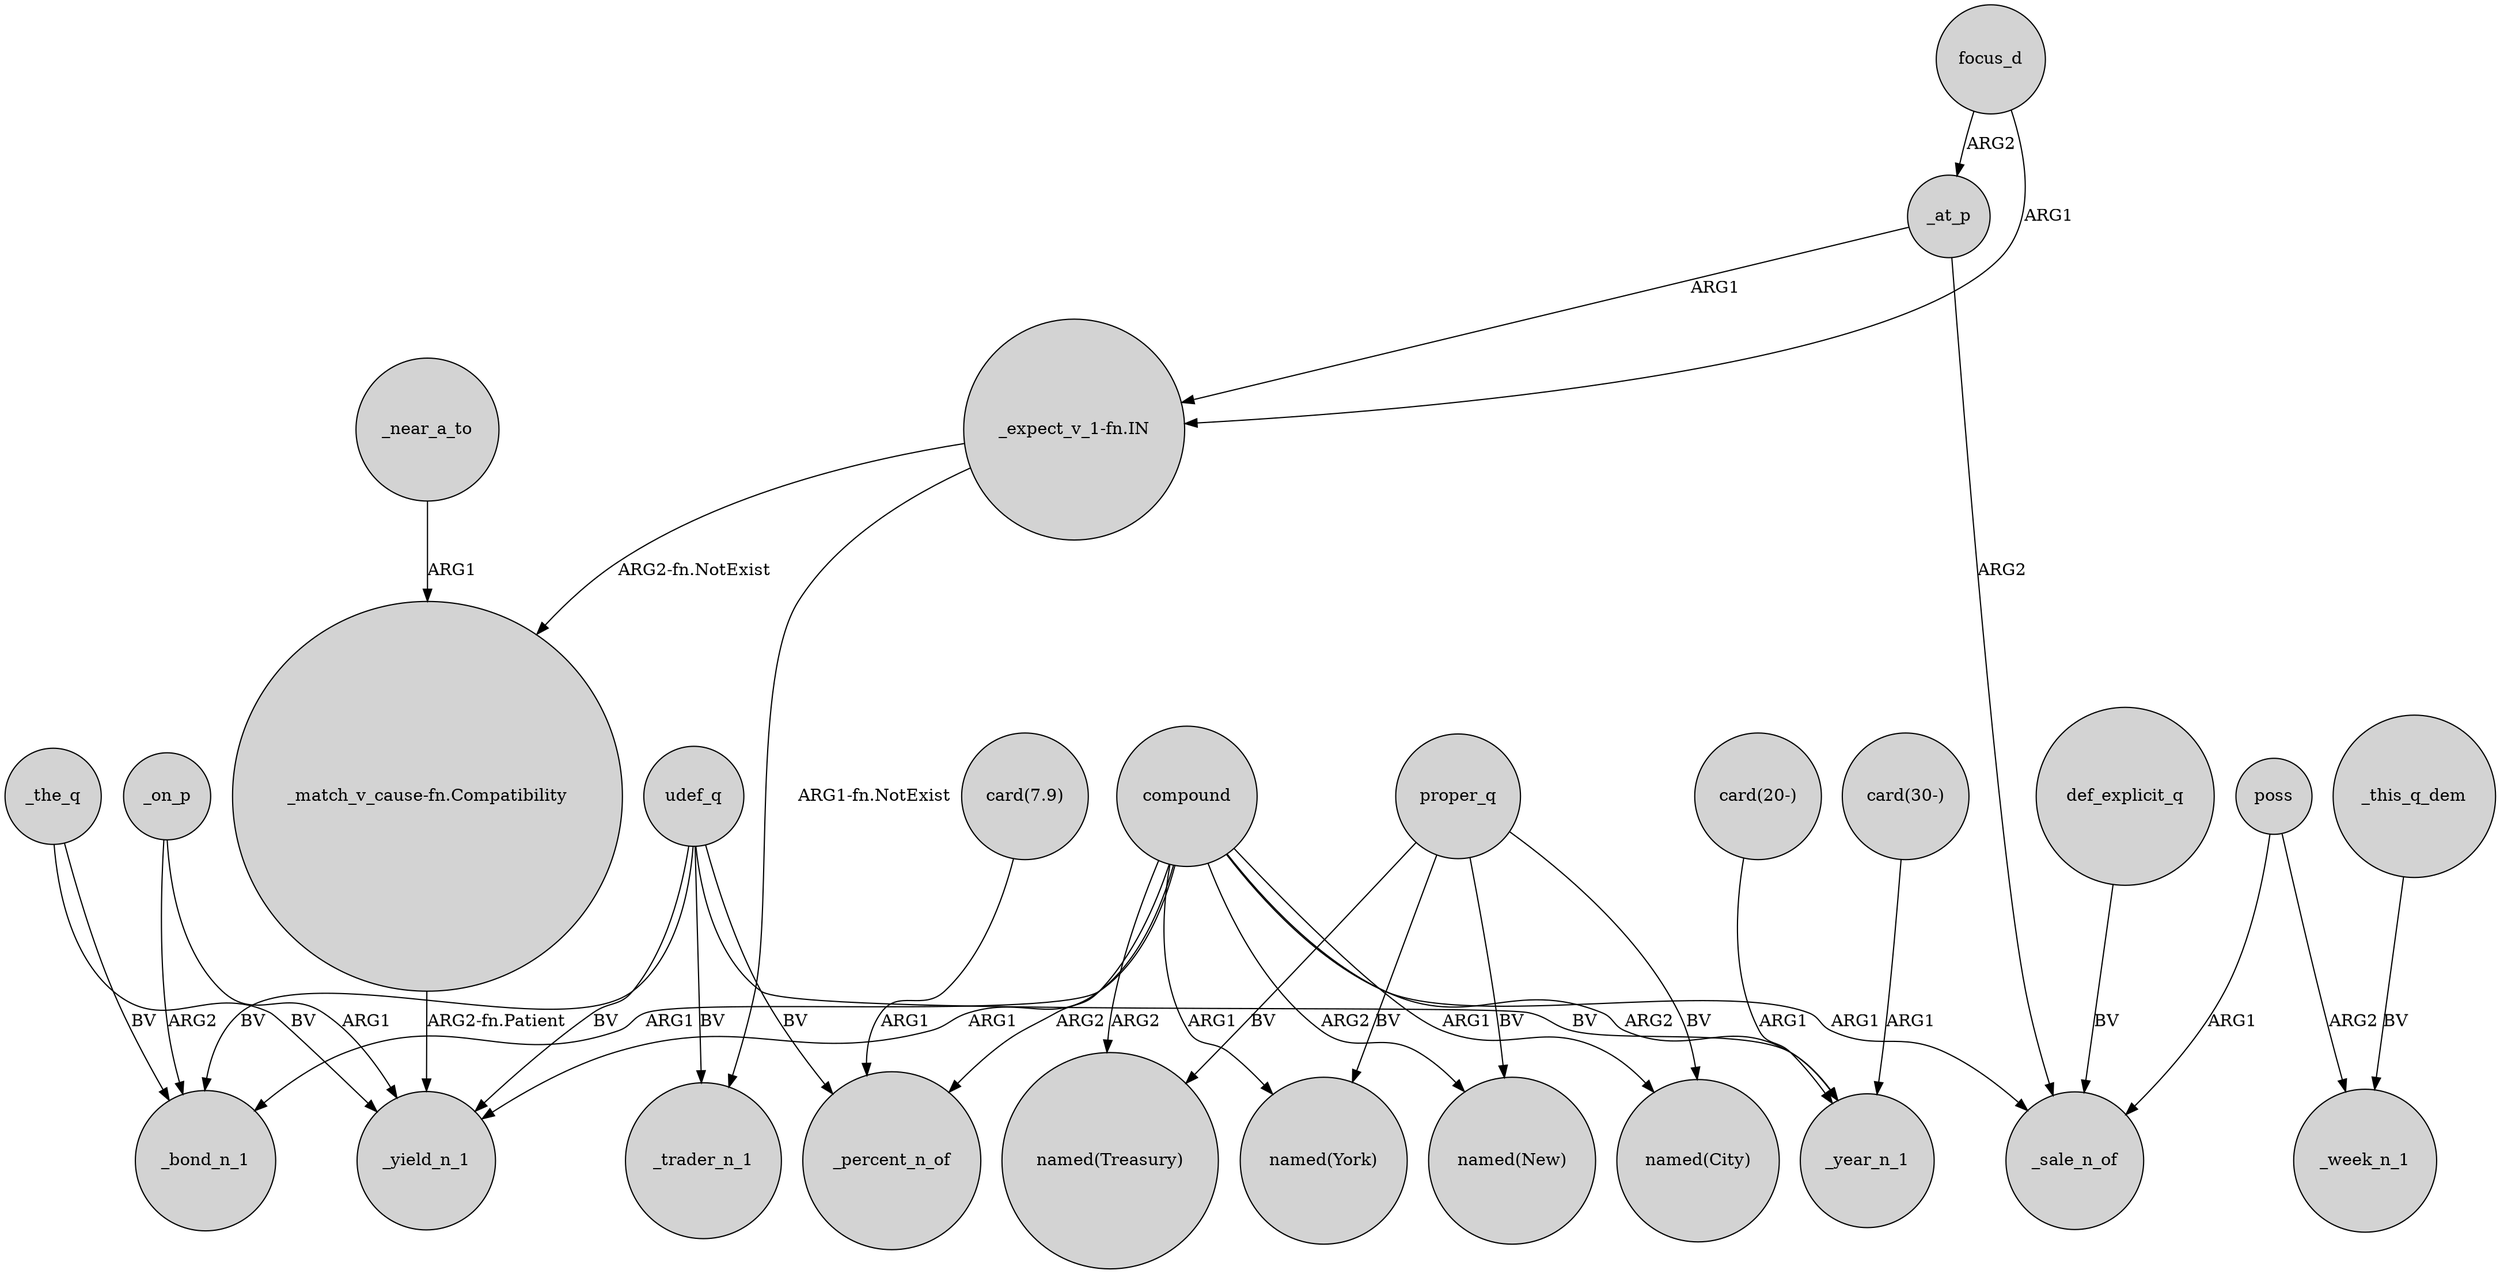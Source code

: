 digraph {
	node [shape=circle style=filled]
	_the_q -> _yield_n_1 [label=BV]
	compound -> "named(Treasury)" [label=ARG2]
	compound -> "named(New)" [label=ARG2]
	_at_p -> "_expect_v_1-fn.IN" [label=ARG1]
	udef_q -> _trader_n_1 [label=BV]
	proper_q -> "named(New)" [label=BV]
	"card(20-)" -> _year_n_1 [label=ARG1]
	compound -> _bond_n_1 [label=ARG1]
	compound -> _yield_n_1 [label=ARG1]
	"card(30-)" -> _year_n_1 [label=ARG1]
	focus_d -> _at_p [label=ARG2]
	def_explicit_q -> _sale_n_of [label=BV]
	compound -> _percent_n_of [label=ARG2]
	poss -> _week_n_1 [label=ARG2]
	focus_d -> "_expect_v_1-fn.IN" [label=ARG1]
	_this_q_dem -> _week_n_1 [label=BV]
	udef_q -> _bond_n_1 [label=BV]
	compound -> "named(York)" [label=ARG1]
	poss -> _sale_n_of [label=ARG1]
	proper_q -> "named(City)" [label=BV]
	_the_q -> _bond_n_1 [label=BV]
	_on_p -> _bond_n_1 [label=ARG2]
	compound -> "named(City)" [label=ARG1]
	_near_a_to -> "_match_v_cause-fn.Compatibility" [label=ARG1]
	"card(7.9)" -> _percent_n_of [label=ARG1]
	proper_q -> "named(Treasury)" [label=BV]
	udef_q -> _year_n_1 [label=BV]
	udef_q -> _percent_n_of [label=BV]
	_on_p -> _yield_n_1 [label=ARG1]
	proper_q -> "named(York)" [label=BV]
	_at_p -> _sale_n_of [label=ARG2]
	"_match_v_cause-fn.Compatibility" -> _yield_n_1 [label="ARG2-fn.Patient"]
	udef_q -> _yield_n_1 [label=BV]
	compound -> _sale_n_of [label=ARG1]
	compound -> _year_n_1 [label=ARG2]
	"_expect_v_1-fn.IN" -> _trader_n_1 [label="ARG1-fn.NotExist"]
	"_expect_v_1-fn.IN" -> "_match_v_cause-fn.Compatibility" [label="ARG2-fn.NotExist"]
}
